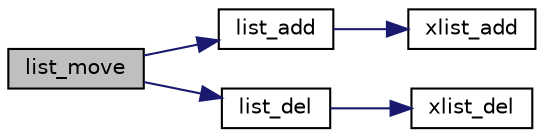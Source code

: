 digraph "list_move"
{
 // INTERACTIVE_SVG=YES
 // LATEX_PDF_SIZE
  bgcolor="transparent";
  edge [fontname="Helvetica",fontsize="10",labelfontname="Helvetica",labelfontsize="10"];
  node [fontname="Helvetica",fontsize="10",shape=record];
  rankdir="LR";
  Node1 [label="list_move",height=0.2,width=0.4,color="black", fillcolor="grey75", style="filled", fontcolor="black",tooltip=" "];
  Node1 -> Node2 [color="midnightblue",fontsize="10",style="solid",fontname="Helvetica"];
  Node2 [label="list_add",height=0.2,width=0.4,color="black",URL="$da/d23/list_8h.html#a0373c4b3c8ce51a451a569ad978b32e1",tooltip=" "];
  Node2 -> Node3 [color="midnightblue",fontsize="10",style="solid",fontname="Helvetica"];
  Node3 [label="xlist_add",height=0.2,width=0.4,color="black",URL="$da/d23/list_8h.html#a8f123aa1934378fc78f788359f836964",tooltip=" "];
  Node1 -> Node4 [color="midnightblue",fontsize="10",style="solid",fontname="Helvetica"];
  Node4 [label="list_del",height=0.2,width=0.4,color="black",URL="$da/d23/list_8h.html#ab1708206f0f7e0a56550b35372203ba5",tooltip=" "];
  Node4 -> Node5 [color="midnightblue",fontsize="10",style="solid",fontname="Helvetica"];
  Node5 [label="xlist_del",height=0.2,width=0.4,color="black",URL="$da/d23/list_8h.html#af36bd56e5f7a431ef44b973585607f93",tooltip=" "];
}
